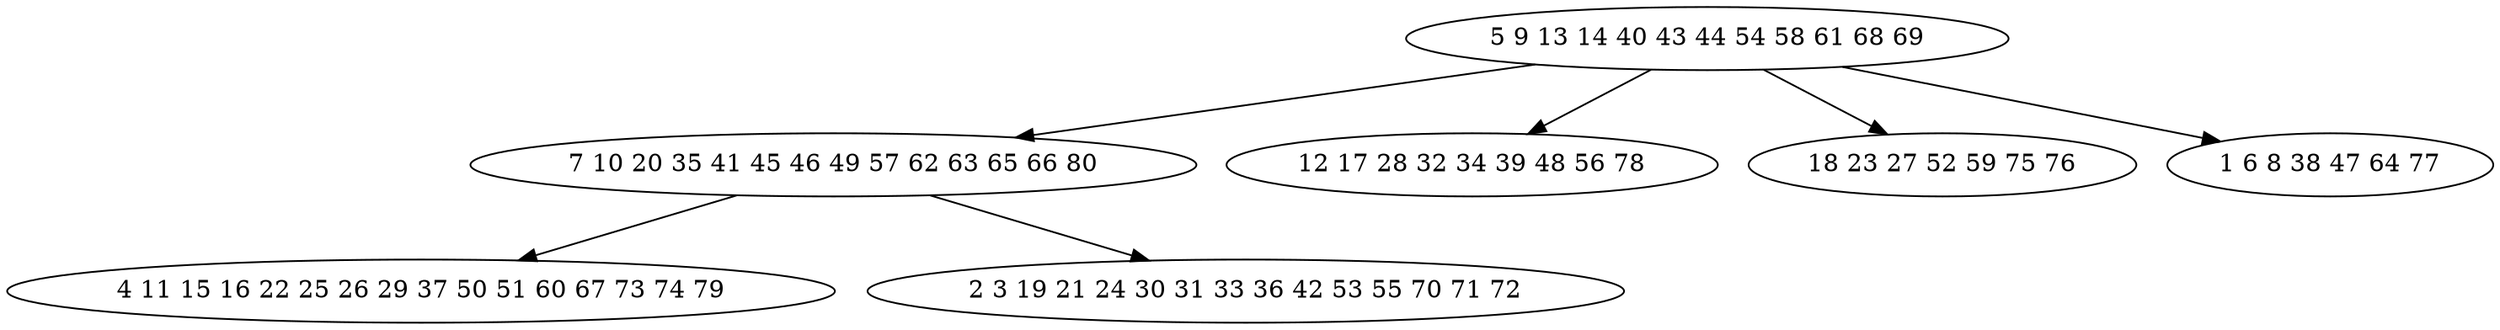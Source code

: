 digraph true_tree {
	"0" -> "1"
	"1" -> "2"
	"0" -> "3"
	"0" -> "4"
	"0" -> "5"
	"1" -> "6"
	"0" [label="5 9 13 14 40 43 44 54 58 61 68 69"];
	"1" [label="7 10 20 35 41 45 46 49 57 62 63 65 66 80"];
	"2" [label="4 11 15 16 22 25 26 29 37 50 51 60 67 73 74 79"];
	"3" [label="12 17 28 32 34 39 48 56 78"];
	"4" [label="18 23 27 52 59 75 76"];
	"5" [label="1 6 8 38 47 64 77"];
	"6" [label="2 3 19 21 24 30 31 33 36 42 53 55 70 71 72"];
}
